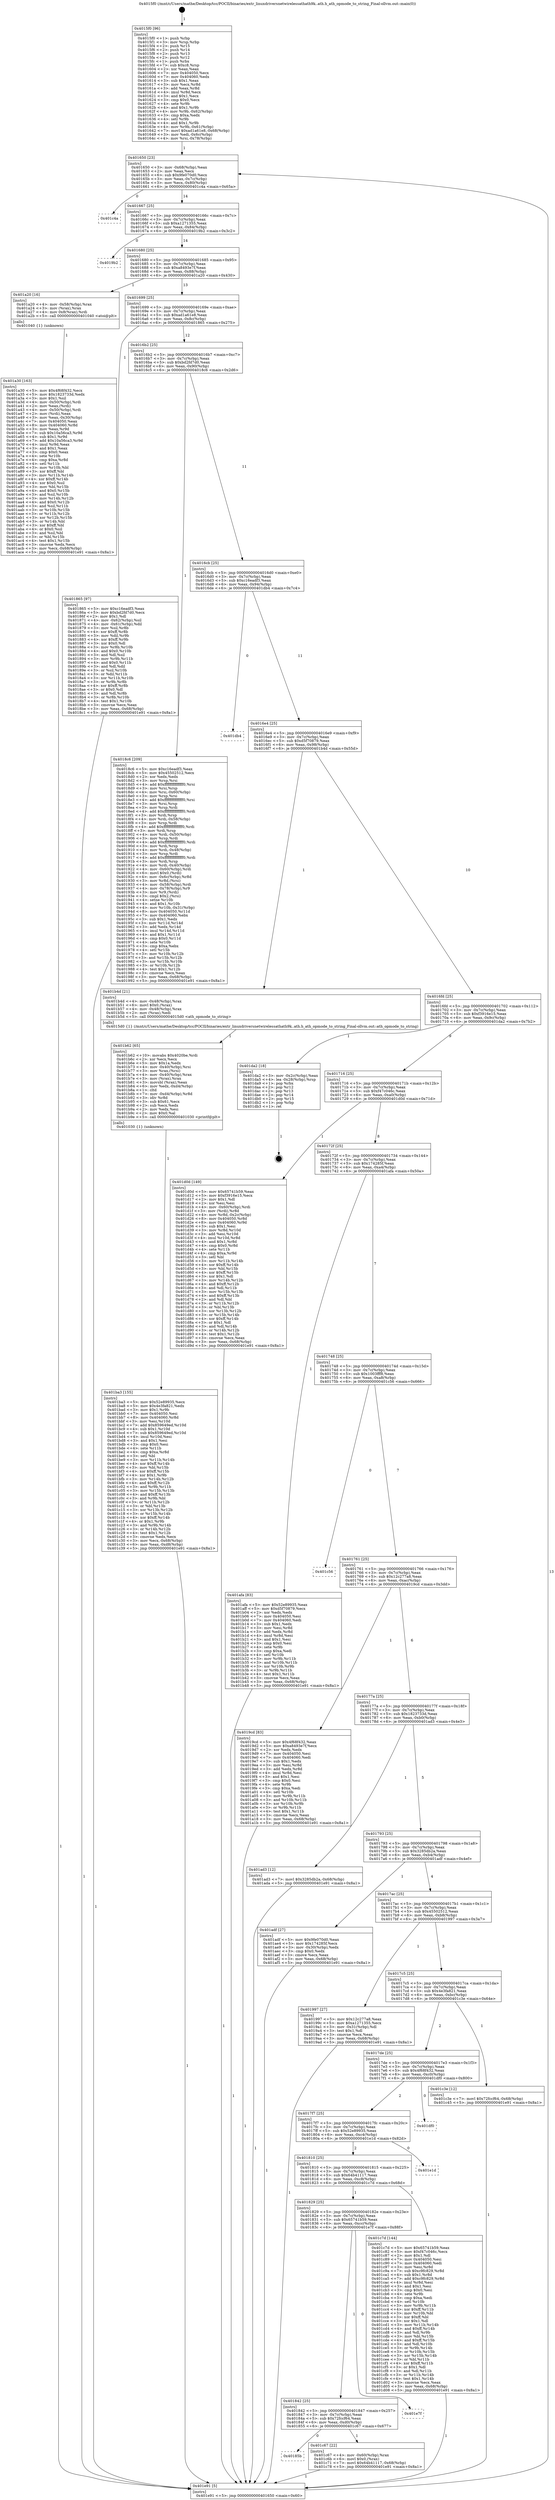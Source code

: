 digraph "0x4015f0" {
  label = "0x4015f0 (/mnt/c/Users/mathe/Desktop/tcc/POCII/binaries/extr_linuxdriversnetwirelessathath9k..ath.h_ath_opmode_to_string_Final-ollvm.out::main(0))"
  labelloc = "t"
  node[shape=record]

  Entry [label="",width=0.3,height=0.3,shape=circle,fillcolor=black,style=filled]
  "0x401650" [label="{
     0x401650 [23]\l
     | [instrs]\l
     &nbsp;&nbsp;0x401650 \<+3\>: mov -0x68(%rbp),%eax\l
     &nbsp;&nbsp;0x401653 \<+2\>: mov %eax,%ecx\l
     &nbsp;&nbsp;0x401655 \<+6\>: sub $0x9fe070d0,%ecx\l
     &nbsp;&nbsp;0x40165b \<+3\>: mov %eax,-0x7c(%rbp)\l
     &nbsp;&nbsp;0x40165e \<+3\>: mov %ecx,-0x80(%rbp)\l
     &nbsp;&nbsp;0x401661 \<+6\>: je 0000000000401c4a \<main+0x65a\>\l
  }"]
  "0x401c4a" [label="{
     0x401c4a\l
  }", style=dashed]
  "0x401667" [label="{
     0x401667 [25]\l
     | [instrs]\l
     &nbsp;&nbsp;0x401667 \<+5\>: jmp 000000000040166c \<main+0x7c\>\l
     &nbsp;&nbsp;0x40166c \<+3\>: mov -0x7c(%rbp),%eax\l
     &nbsp;&nbsp;0x40166f \<+5\>: sub $0xa1271355,%eax\l
     &nbsp;&nbsp;0x401674 \<+6\>: mov %eax,-0x84(%rbp)\l
     &nbsp;&nbsp;0x40167a \<+6\>: je 00000000004019b2 \<main+0x3c2\>\l
  }"]
  Exit [label="",width=0.3,height=0.3,shape=circle,fillcolor=black,style=filled,peripheries=2]
  "0x4019b2" [label="{
     0x4019b2\l
  }", style=dashed]
  "0x401680" [label="{
     0x401680 [25]\l
     | [instrs]\l
     &nbsp;&nbsp;0x401680 \<+5\>: jmp 0000000000401685 \<main+0x95\>\l
     &nbsp;&nbsp;0x401685 \<+3\>: mov -0x7c(%rbp),%eax\l
     &nbsp;&nbsp;0x401688 \<+5\>: sub $0xa8493e7f,%eax\l
     &nbsp;&nbsp;0x40168d \<+6\>: mov %eax,-0x88(%rbp)\l
     &nbsp;&nbsp;0x401693 \<+6\>: je 0000000000401a20 \<main+0x430\>\l
  }"]
  "0x40185b" [label="{
     0x40185b\l
  }", style=dashed]
  "0x401a20" [label="{
     0x401a20 [16]\l
     | [instrs]\l
     &nbsp;&nbsp;0x401a20 \<+4\>: mov -0x58(%rbp),%rax\l
     &nbsp;&nbsp;0x401a24 \<+3\>: mov (%rax),%rax\l
     &nbsp;&nbsp;0x401a27 \<+4\>: mov 0x8(%rax),%rdi\l
     &nbsp;&nbsp;0x401a2b \<+5\>: call 0000000000401040 \<atoi@plt\>\l
     | [calls]\l
     &nbsp;&nbsp;0x401040 \{1\} (unknown)\l
  }"]
  "0x401699" [label="{
     0x401699 [25]\l
     | [instrs]\l
     &nbsp;&nbsp;0x401699 \<+5\>: jmp 000000000040169e \<main+0xae\>\l
     &nbsp;&nbsp;0x40169e \<+3\>: mov -0x7c(%rbp),%eax\l
     &nbsp;&nbsp;0x4016a1 \<+5\>: sub $0xad1a61e8,%eax\l
     &nbsp;&nbsp;0x4016a6 \<+6\>: mov %eax,-0x8c(%rbp)\l
     &nbsp;&nbsp;0x4016ac \<+6\>: je 0000000000401865 \<main+0x275\>\l
  }"]
  "0x401c67" [label="{
     0x401c67 [22]\l
     | [instrs]\l
     &nbsp;&nbsp;0x401c67 \<+4\>: mov -0x60(%rbp),%rax\l
     &nbsp;&nbsp;0x401c6b \<+6\>: movl $0x0,(%rax)\l
     &nbsp;&nbsp;0x401c71 \<+7\>: movl $0x64b41117,-0x68(%rbp)\l
     &nbsp;&nbsp;0x401c78 \<+5\>: jmp 0000000000401e91 \<main+0x8a1\>\l
  }"]
  "0x401865" [label="{
     0x401865 [97]\l
     | [instrs]\l
     &nbsp;&nbsp;0x401865 \<+5\>: mov $0xc16eadf3,%eax\l
     &nbsp;&nbsp;0x40186a \<+5\>: mov $0xbd2fd7d0,%ecx\l
     &nbsp;&nbsp;0x40186f \<+2\>: mov $0x1,%dl\l
     &nbsp;&nbsp;0x401871 \<+4\>: mov -0x62(%rbp),%sil\l
     &nbsp;&nbsp;0x401875 \<+4\>: mov -0x61(%rbp),%dil\l
     &nbsp;&nbsp;0x401879 \<+3\>: mov %sil,%r8b\l
     &nbsp;&nbsp;0x40187c \<+4\>: xor $0xff,%r8b\l
     &nbsp;&nbsp;0x401880 \<+3\>: mov %dil,%r9b\l
     &nbsp;&nbsp;0x401883 \<+4\>: xor $0xff,%r9b\l
     &nbsp;&nbsp;0x401887 \<+3\>: xor $0x0,%dl\l
     &nbsp;&nbsp;0x40188a \<+3\>: mov %r8b,%r10b\l
     &nbsp;&nbsp;0x40188d \<+4\>: and $0x0,%r10b\l
     &nbsp;&nbsp;0x401891 \<+3\>: and %dl,%sil\l
     &nbsp;&nbsp;0x401894 \<+3\>: mov %r9b,%r11b\l
     &nbsp;&nbsp;0x401897 \<+4\>: and $0x0,%r11b\l
     &nbsp;&nbsp;0x40189b \<+3\>: and %dl,%dil\l
     &nbsp;&nbsp;0x40189e \<+3\>: or %sil,%r10b\l
     &nbsp;&nbsp;0x4018a1 \<+3\>: or %dil,%r11b\l
     &nbsp;&nbsp;0x4018a4 \<+3\>: xor %r11b,%r10b\l
     &nbsp;&nbsp;0x4018a7 \<+3\>: or %r9b,%r8b\l
     &nbsp;&nbsp;0x4018aa \<+4\>: xor $0xff,%r8b\l
     &nbsp;&nbsp;0x4018ae \<+3\>: or $0x0,%dl\l
     &nbsp;&nbsp;0x4018b1 \<+3\>: and %dl,%r8b\l
     &nbsp;&nbsp;0x4018b4 \<+3\>: or %r8b,%r10b\l
     &nbsp;&nbsp;0x4018b7 \<+4\>: test $0x1,%r10b\l
     &nbsp;&nbsp;0x4018bb \<+3\>: cmovne %ecx,%eax\l
     &nbsp;&nbsp;0x4018be \<+3\>: mov %eax,-0x68(%rbp)\l
     &nbsp;&nbsp;0x4018c1 \<+5\>: jmp 0000000000401e91 \<main+0x8a1\>\l
  }"]
  "0x4016b2" [label="{
     0x4016b2 [25]\l
     | [instrs]\l
     &nbsp;&nbsp;0x4016b2 \<+5\>: jmp 00000000004016b7 \<main+0xc7\>\l
     &nbsp;&nbsp;0x4016b7 \<+3\>: mov -0x7c(%rbp),%eax\l
     &nbsp;&nbsp;0x4016ba \<+5\>: sub $0xbd2fd7d0,%eax\l
     &nbsp;&nbsp;0x4016bf \<+6\>: mov %eax,-0x90(%rbp)\l
     &nbsp;&nbsp;0x4016c5 \<+6\>: je 00000000004018c6 \<main+0x2d6\>\l
  }"]
  "0x401e91" [label="{
     0x401e91 [5]\l
     | [instrs]\l
     &nbsp;&nbsp;0x401e91 \<+5\>: jmp 0000000000401650 \<main+0x60\>\l
  }"]
  "0x4015f0" [label="{
     0x4015f0 [96]\l
     | [instrs]\l
     &nbsp;&nbsp;0x4015f0 \<+1\>: push %rbp\l
     &nbsp;&nbsp;0x4015f1 \<+3\>: mov %rsp,%rbp\l
     &nbsp;&nbsp;0x4015f4 \<+2\>: push %r15\l
     &nbsp;&nbsp;0x4015f6 \<+2\>: push %r14\l
     &nbsp;&nbsp;0x4015f8 \<+2\>: push %r13\l
     &nbsp;&nbsp;0x4015fa \<+2\>: push %r12\l
     &nbsp;&nbsp;0x4015fc \<+1\>: push %rbx\l
     &nbsp;&nbsp;0x4015fd \<+7\>: sub $0xc8,%rsp\l
     &nbsp;&nbsp;0x401604 \<+2\>: xor %eax,%eax\l
     &nbsp;&nbsp;0x401606 \<+7\>: mov 0x404050,%ecx\l
     &nbsp;&nbsp;0x40160d \<+7\>: mov 0x404060,%edx\l
     &nbsp;&nbsp;0x401614 \<+3\>: sub $0x1,%eax\l
     &nbsp;&nbsp;0x401617 \<+3\>: mov %ecx,%r8d\l
     &nbsp;&nbsp;0x40161a \<+3\>: add %eax,%r8d\l
     &nbsp;&nbsp;0x40161d \<+4\>: imul %r8d,%ecx\l
     &nbsp;&nbsp;0x401621 \<+3\>: and $0x1,%ecx\l
     &nbsp;&nbsp;0x401624 \<+3\>: cmp $0x0,%ecx\l
     &nbsp;&nbsp;0x401627 \<+4\>: sete %r9b\l
     &nbsp;&nbsp;0x40162b \<+4\>: and $0x1,%r9b\l
     &nbsp;&nbsp;0x40162f \<+4\>: mov %r9b,-0x62(%rbp)\l
     &nbsp;&nbsp;0x401633 \<+3\>: cmp $0xa,%edx\l
     &nbsp;&nbsp;0x401636 \<+4\>: setl %r9b\l
     &nbsp;&nbsp;0x40163a \<+4\>: and $0x1,%r9b\l
     &nbsp;&nbsp;0x40163e \<+4\>: mov %r9b,-0x61(%rbp)\l
     &nbsp;&nbsp;0x401642 \<+7\>: movl $0xad1a61e8,-0x68(%rbp)\l
     &nbsp;&nbsp;0x401649 \<+3\>: mov %edi,-0x6c(%rbp)\l
     &nbsp;&nbsp;0x40164c \<+4\>: mov %rsi,-0x78(%rbp)\l
  }"]
  "0x401842" [label="{
     0x401842 [25]\l
     | [instrs]\l
     &nbsp;&nbsp;0x401842 \<+5\>: jmp 0000000000401847 \<main+0x257\>\l
     &nbsp;&nbsp;0x401847 \<+3\>: mov -0x7c(%rbp),%eax\l
     &nbsp;&nbsp;0x40184a \<+5\>: sub $0x72fccf64,%eax\l
     &nbsp;&nbsp;0x40184f \<+6\>: mov %eax,-0xd0(%rbp)\l
     &nbsp;&nbsp;0x401855 \<+6\>: je 0000000000401c67 \<main+0x677\>\l
  }"]
  "0x4018c6" [label="{
     0x4018c6 [209]\l
     | [instrs]\l
     &nbsp;&nbsp;0x4018c6 \<+5\>: mov $0xc16eadf3,%eax\l
     &nbsp;&nbsp;0x4018cb \<+5\>: mov $0x45502512,%ecx\l
     &nbsp;&nbsp;0x4018d0 \<+2\>: xor %edx,%edx\l
     &nbsp;&nbsp;0x4018d2 \<+3\>: mov %rsp,%rsi\l
     &nbsp;&nbsp;0x4018d5 \<+4\>: add $0xfffffffffffffff0,%rsi\l
     &nbsp;&nbsp;0x4018d9 \<+3\>: mov %rsi,%rsp\l
     &nbsp;&nbsp;0x4018dc \<+4\>: mov %rsi,-0x60(%rbp)\l
     &nbsp;&nbsp;0x4018e0 \<+3\>: mov %rsp,%rsi\l
     &nbsp;&nbsp;0x4018e3 \<+4\>: add $0xfffffffffffffff0,%rsi\l
     &nbsp;&nbsp;0x4018e7 \<+3\>: mov %rsi,%rsp\l
     &nbsp;&nbsp;0x4018ea \<+3\>: mov %rsp,%rdi\l
     &nbsp;&nbsp;0x4018ed \<+4\>: add $0xfffffffffffffff0,%rdi\l
     &nbsp;&nbsp;0x4018f1 \<+3\>: mov %rdi,%rsp\l
     &nbsp;&nbsp;0x4018f4 \<+4\>: mov %rdi,-0x58(%rbp)\l
     &nbsp;&nbsp;0x4018f8 \<+3\>: mov %rsp,%rdi\l
     &nbsp;&nbsp;0x4018fb \<+4\>: add $0xfffffffffffffff0,%rdi\l
     &nbsp;&nbsp;0x4018ff \<+3\>: mov %rdi,%rsp\l
     &nbsp;&nbsp;0x401902 \<+4\>: mov %rdi,-0x50(%rbp)\l
     &nbsp;&nbsp;0x401906 \<+3\>: mov %rsp,%rdi\l
     &nbsp;&nbsp;0x401909 \<+4\>: add $0xfffffffffffffff0,%rdi\l
     &nbsp;&nbsp;0x40190d \<+3\>: mov %rdi,%rsp\l
     &nbsp;&nbsp;0x401910 \<+4\>: mov %rdi,-0x48(%rbp)\l
     &nbsp;&nbsp;0x401914 \<+3\>: mov %rsp,%rdi\l
     &nbsp;&nbsp;0x401917 \<+4\>: add $0xfffffffffffffff0,%rdi\l
     &nbsp;&nbsp;0x40191b \<+3\>: mov %rdi,%rsp\l
     &nbsp;&nbsp;0x40191e \<+4\>: mov %rdi,-0x40(%rbp)\l
     &nbsp;&nbsp;0x401922 \<+4\>: mov -0x60(%rbp),%rdi\l
     &nbsp;&nbsp;0x401926 \<+6\>: movl $0x0,(%rdi)\l
     &nbsp;&nbsp;0x40192c \<+4\>: mov -0x6c(%rbp),%r8d\l
     &nbsp;&nbsp;0x401930 \<+3\>: mov %r8d,(%rsi)\l
     &nbsp;&nbsp;0x401933 \<+4\>: mov -0x58(%rbp),%rdi\l
     &nbsp;&nbsp;0x401937 \<+4\>: mov -0x78(%rbp),%r9\l
     &nbsp;&nbsp;0x40193b \<+3\>: mov %r9,(%rdi)\l
     &nbsp;&nbsp;0x40193e \<+3\>: cmpl $0x2,(%rsi)\l
     &nbsp;&nbsp;0x401941 \<+4\>: setne %r10b\l
     &nbsp;&nbsp;0x401945 \<+4\>: and $0x1,%r10b\l
     &nbsp;&nbsp;0x401949 \<+4\>: mov %r10b,-0x31(%rbp)\l
     &nbsp;&nbsp;0x40194d \<+8\>: mov 0x404050,%r11d\l
     &nbsp;&nbsp;0x401955 \<+7\>: mov 0x404060,%ebx\l
     &nbsp;&nbsp;0x40195c \<+3\>: sub $0x1,%edx\l
     &nbsp;&nbsp;0x40195f \<+3\>: mov %r11d,%r14d\l
     &nbsp;&nbsp;0x401962 \<+3\>: add %edx,%r14d\l
     &nbsp;&nbsp;0x401965 \<+4\>: imul %r14d,%r11d\l
     &nbsp;&nbsp;0x401969 \<+4\>: and $0x1,%r11d\l
     &nbsp;&nbsp;0x40196d \<+4\>: cmp $0x0,%r11d\l
     &nbsp;&nbsp;0x401971 \<+4\>: sete %r10b\l
     &nbsp;&nbsp;0x401975 \<+3\>: cmp $0xa,%ebx\l
     &nbsp;&nbsp;0x401978 \<+4\>: setl %r15b\l
     &nbsp;&nbsp;0x40197c \<+3\>: mov %r10b,%r12b\l
     &nbsp;&nbsp;0x40197f \<+3\>: and %r15b,%r12b\l
     &nbsp;&nbsp;0x401982 \<+3\>: xor %r15b,%r10b\l
     &nbsp;&nbsp;0x401985 \<+3\>: or %r10b,%r12b\l
     &nbsp;&nbsp;0x401988 \<+4\>: test $0x1,%r12b\l
     &nbsp;&nbsp;0x40198c \<+3\>: cmovne %ecx,%eax\l
     &nbsp;&nbsp;0x40198f \<+3\>: mov %eax,-0x68(%rbp)\l
     &nbsp;&nbsp;0x401992 \<+5\>: jmp 0000000000401e91 \<main+0x8a1\>\l
  }"]
  "0x4016cb" [label="{
     0x4016cb [25]\l
     | [instrs]\l
     &nbsp;&nbsp;0x4016cb \<+5\>: jmp 00000000004016d0 \<main+0xe0\>\l
     &nbsp;&nbsp;0x4016d0 \<+3\>: mov -0x7c(%rbp),%eax\l
     &nbsp;&nbsp;0x4016d3 \<+5\>: sub $0xc16eadf3,%eax\l
     &nbsp;&nbsp;0x4016d8 \<+6\>: mov %eax,-0x94(%rbp)\l
     &nbsp;&nbsp;0x4016de \<+6\>: je 0000000000401db4 \<main+0x7c4\>\l
  }"]
  "0x401e7f" [label="{
     0x401e7f\l
  }", style=dashed]
  "0x401db4" [label="{
     0x401db4\l
  }", style=dashed]
  "0x4016e4" [label="{
     0x4016e4 [25]\l
     | [instrs]\l
     &nbsp;&nbsp;0x4016e4 \<+5\>: jmp 00000000004016e9 \<main+0xf9\>\l
     &nbsp;&nbsp;0x4016e9 \<+3\>: mov -0x7c(%rbp),%eax\l
     &nbsp;&nbsp;0x4016ec \<+5\>: sub $0xd5f70879,%eax\l
     &nbsp;&nbsp;0x4016f1 \<+6\>: mov %eax,-0x98(%rbp)\l
     &nbsp;&nbsp;0x4016f7 \<+6\>: je 0000000000401b4d \<main+0x55d\>\l
  }"]
  "0x401829" [label="{
     0x401829 [25]\l
     | [instrs]\l
     &nbsp;&nbsp;0x401829 \<+5\>: jmp 000000000040182e \<main+0x23e\>\l
     &nbsp;&nbsp;0x40182e \<+3\>: mov -0x7c(%rbp),%eax\l
     &nbsp;&nbsp;0x401831 \<+5\>: sub $0x65741b59,%eax\l
     &nbsp;&nbsp;0x401836 \<+6\>: mov %eax,-0xcc(%rbp)\l
     &nbsp;&nbsp;0x40183c \<+6\>: je 0000000000401e7f \<main+0x88f\>\l
  }"]
  "0x401b4d" [label="{
     0x401b4d [21]\l
     | [instrs]\l
     &nbsp;&nbsp;0x401b4d \<+4\>: mov -0x48(%rbp),%rax\l
     &nbsp;&nbsp;0x401b51 \<+6\>: movl $0x0,(%rax)\l
     &nbsp;&nbsp;0x401b57 \<+4\>: mov -0x48(%rbp),%rax\l
     &nbsp;&nbsp;0x401b5b \<+2\>: mov (%rax),%edi\l
     &nbsp;&nbsp;0x401b5d \<+5\>: call 00000000004015d0 \<ath_opmode_to_string\>\l
     | [calls]\l
     &nbsp;&nbsp;0x4015d0 \{1\} (/mnt/c/Users/mathe/Desktop/tcc/POCII/binaries/extr_linuxdriversnetwirelessathath9k..ath.h_ath_opmode_to_string_Final-ollvm.out::ath_opmode_to_string)\l
  }"]
  "0x4016fd" [label="{
     0x4016fd [25]\l
     | [instrs]\l
     &nbsp;&nbsp;0x4016fd \<+5\>: jmp 0000000000401702 \<main+0x112\>\l
     &nbsp;&nbsp;0x401702 \<+3\>: mov -0x7c(%rbp),%eax\l
     &nbsp;&nbsp;0x401705 \<+5\>: sub $0xf3916e15,%eax\l
     &nbsp;&nbsp;0x40170a \<+6\>: mov %eax,-0x9c(%rbp)\l
     &nbsp;&nbsp;0x401710 \<+6\>: je 0000000000401da2 \<main+0x7b2\>\l
  }"]
  "0x401c7d" [label="{
     0x401c7d [144]\l
     | [instrs]\l
     &nbsp;&nbsp;0x401c7d \<+5\>: mov $0x65741b59,%eax\l
     &nbsp;&nbsp;0x401c82 \<+5\>: mov $0xf47c046c,%ecx\l
     &nbsp;&nbsp;0x401c87 \<+2\>: mov $0x1,%dl\l
     &nbsp;&nbsp;0x401c89 \<+7\>: mov 0x404050,%esi\l
     &nbsp;&nbsp;0x401c90 \<+7\>: mov 0x404060,%edi\l
     &nbsp;&nbsp;0x401c97 \<+3\>: mov %esi,%r8d\l
     &nbsp;&nbsp;0x401c9a \<+7\>: sub $0xc9fc829,%r8d\l
     &nbsp;&nbsp;0x401ca1 \<+4\>: sub $0x1,%r8d\l
     &nbsp;&nbsp;0x401ca5 \<+7\>: add $0xc9fc829,%r8d\l
     &nbsp;&nbsp;0x401cac \<+4\>: imul %r8d,%esi\l
     &nbsp;&nbsp;0x401cb0 \<+3\>: and $0x1,%esi\l
     &nbsp;&nbsp;0x401cb3 \<+3\>: cmp $0x0,%esi\l
     &nbsp;&nbsp;0x401cb6 \<+4\>: sete %r9b\l
     &nbsp;&nbsp;0x401cba \<+3\>: cmp $0xa,%edi\l
     &nbsp;&nbsp;0x401cbd \<+4\>: setl %r10b\l
     &nbsp;&nbsp;0x401cc1 \<+3\>: mov %r9b,%r11b\l
     &nbsp;&nbsp;0x401cc4 \<+4\>: xor $0xff,%r11b\l
     &nbsp;&nbsp;0x401cc8 \<+3\>: mov %r10b,%bl\l
     &nbsp;&nbsp;0x401ccb \<+3\>: xor $0xff,%bl\l
     &nbsp;&nbsp;0x401cce \<+3\>: xor $0x1,%dl\l
     &nbsp;&nbsp;0x401cd1 \<+3\>: mov %r11b,%r14b\l
     &nbsp;&nbsp;0x401cd4 \<+4\>: and $0xff,%r14b\l
     &nbsp;&nbsp;0x401cd8 \<+3\>: and %dl,%r9b\l
     &nbsp;&nbsp;0x401cdb \<+3\>: mov %bl,%r15b\l
     &nbsp;&nbsp;0x401cde \<+4\>: and $0xff,%r15b\l
     &nbsp;&nbsp;0x401ce2 \<+3\>: and %dl,%r10b\l
     &nbsp;&nbsp;0x401ce5 \<+3\>: or %r9b,%r14b\l
     &nbsp;&nbsp;0x401ce8 \<+3\>: or %r10b,%r15b\l
     &nbsp;&nbsp;0x401ceb \<+3\>: xor %r15b,%r14b\l
     &nbsp;&nbsp;0x401cee \<+3\>: or %bl,%r11b\l
     &nbsp;&nbsp;0x401cf1 \<+4\>: xor $0xff,%r11b\l
     &nbsp;&nbsp;0x401cf5 \<+3\>: or $0x1,%dl\l
     &nbsp;&nbsp;0x401cf8 \<+3\>: and %dl,%r11b\l
     &nbsp;&nbsp;0x401cfb \<+3\>: or %r11b,%r14b\l
     &nbsp;&nbsp;0x401cfe \<+4\>: test $0x1,%r14b\l
     &nbsp;&nbsp;0x401d02 \<+3\>: cmovne %ecx,%eax\l
     &nbsp;&nbsp;0x401d05 \<+3\>: mov %eax,-0x68(%rbp)\l
     &nbsp;&nbsp;0x401d08 \<+5\>: jmp 0000000000401e91 \<main+0x8a1\>\l
  }"]
  "0x401da2" [label="{
     0x401da2 [18]\l
     | [instrs]\l
     &nbsp;&nbsp;0x401da2 \<+3\>: mov -0x2c(%rbp),%eax\l
     &nbsp;&nbsp;0x401da5 \<+4\>: lea -0x28(%rbp),%rsp\l
     &nbsp;&nbsp;0x401da9 \<+1\>: pop %rbx\l
     &nbsp;&nbsp;0x401daa \<+2\>: pop %r12\l
     &nbsp;&nbsp;0x401dac \<+2\>: pop %r13\l
     &nbsp;&nbsp;0x401dae \<+2\>: pop %r14\l
     &nbsp;&nbsp;0x401db0 \<+2\>: pop %r15\l
     &nbsp;&nbsp;0x401db2 \<+1\>: pop %rbp\l
     &nbsp;&nbsp;0x401db3 \<+1\>: ret\l
  }"]
  "0x401716" [label="{
     0x401716 [25]\l
     | [instrs]\l
     &nbsp;&nbsp;0x401716 \<+5\>: jmp 000000000040171b \<main+0x12b\>\l
     &nbsp;&nbsp;0x40171b \<+3\>: mov -0x7c(%rbp),%eax\l
     &nbsp;&nbsp;0x40171e \<+5\>: sub $0xf47c046c,%eax\l
     &nbsp;&nbsp;0x401723 \<+6\>: mov %eax,-0xa0(%rbp)\l
     &nbsp;&nbsp;0x401729 \<+6\>: je 0000000000401d0d \<main+0x71d\>\l
  }"]
  "0x401810" [label="{
     0x401810 [25]\l
     | [instrs]\l
     &nbsp;&nbsp;0x401810 \<+5\>: jmp 0000000000401815 \<main+0x225\>\l
     &nbsp;&nbsp;0x401815 \<+3\>: mov -0x7c(%rbp),%eax\l
     &nbsp;&nbsp;0x401818 \<+5\>: sub $0x64b41117,%eax\l
     &nbsp;&nbsp;0x40181d \<+6\>: mov %eax,-0xc8(%rbp)\l
     &nbsp;&nbsp;0x401823 \<+6\>: je 0000000000401c7d \<main+0x68d\>\l
  }"]
  "0x401d0d" [label="{
     0x401d0d [149]\l
     | [instrs]\l
     &nbsp;&nbsp;0x401d0d \<+5\>: mov $0x65741b59,%eax\l
     &nbsp;&nbsp;0x401d12 \<+5\>: mov $0xf3916e15,%ecx\l
     &nbsp;&nbsp;0x401d17 \<+2\>: mov $0x1,%dl\l
     &nbsp;&nbsp;0x401d19 \<+2\>: xor %esi,%esi\l
     &nbsp;&nbsp;0x401d1b \<+4\>: mov -0x60(%rbp),%rdi\l
     &nbsp;&nbsp;0x401d1f \<+3\>: mov (%rdi),%r8d\l
     &nbsp;&nbsp;0x401d22 \<+4\>: mov %r8d,-0x2c(%rbp)\l
     &nbsp;&nbsp;0x401d26 \<+8\>: mov 0x404050,%r8d\l
     &nbsp;&nbsp;0x401d2e \<+8\>: mov 0x404060,%r9d\l
     &nbsp;&nbsp;0x401d36 \<+3\>: sub $0x1,%esi\l
     &nbsp;&nbsp;0x401d39 \<+3\>: mov %r8d,%r10d\l
     &nbsp;&nbsp;0x401d3c \<+3\>: add %esi,%r10d\l
     &nbsp;&nbsp;0x401d3f \<+4\>: imul %r10d,%r8d\l
     &nbsp;&nbsp;0x401d43 \<+4\>: and $0x1,%r8d\l
     &nbsp;&nbsp;0x401d47 \<+4\>: cmp $0x0,%r8d\l
     &nbsp;&nbsp;0x401d4b \<+4\>: sete %r11b\l
     &nbsp;&nbsp;0x401d4f \<+4\>: cmp $0xa,%r9d\l
     &nbsp;&nbsp;0x401d53 \<+3\>: setl %bl\l
     &nbsp;&nbsp;0x401d56 \<+3\>: mov %r11b,%r14b\l
     &nbsp;&nbsp;0x401d59 \<+4\>: xor $0xff,%r14b\l
     &nbsp;&nbsp;0x401d5d \<+3\>: mov %bl,%r15b\l
     &nbsp;&nbsp;0x401d60 \<+4\>: xor $0xff,%r15b\l
     &nbsp;&nbsp;0x401d64 \<+3\>: xor $0x1,%dl\l
     &nbsp;&nbsp;0x401d67 \<+3\>: mov %r14b,%r12b\l
     &nbsp;&nbsp;0x401d6a \<+4\>: and $0xff,%r12b\l
     &nbsp;&nbsp;0x401d6e \<+3\>: and %dl,%r11b\l
     &nbsp;&nbsp;0x401d71 \<+3\>: mov %r15b,%r13b\l
     &nbsp;&nbsp;0x401d74 \<+4\>: and $0xff,%r13b\l
     &nbsp;&nbsp;0x401d78 \<+2\>: and %dl,%bl\l
     &nbsp;&nbsp;0x401d7a \<+3\>: or %r11b,%r12b\l
     &nbsp;&nbsp;0x401d7d \<+3\>: or %bl,%r13b\l
     &nbsp;&nbsp;0x401d80 \<+3\>: xor %r13b,%r12b\l
     &nbsp;&nbsp;0x401d83 \<+3\>: or %r15b,%r14b\l
     &nbsp;&nbsp;0x401d86 \<+4\>: xor $0xff,%r14b\l
     &nbsp;&nbsp;0x401d8a \<+3\>: or $0x1,%dl\l
     &nbsp;&nbsp;0x401d8d \<+3\>: and %dl,%r14b\l
     &nbsp;&nbsp;0x401d90 \<+3\>: or %r14b,%r12b\l
     &nbsp;&nbsp;0x401d93 \<+4\>: test $0x1,%r12b\l
     &nbsp;&nbsp;0x401d97 \<+3\>: cmovne %ecx,%eax\l
     &nbsp;&nbsp;0x401d9a \<+3\>: mov %eax,-0x68(%rbp)\l
     &nbsp;&nbsp;0x401d9d \<+5\>: jmp 0000000000401e91 \<main+0x8a1\>\l
  }"]
  "0x40172f" [label="{
     0x40172f [25]\l
     | [instrs]\l
     &nbsp;&nbsp;0x40172f \<+5\>: jmp 0000000000401734 \<main+0x144\>\l
     &nbsp;&nbsp;0x401734 \<+3\>: mov -0x7c(%rbp),%eax\l
     &nbsp;&nbsp;0x401737 \<+5\>: sub $0x174285f,%eax\l
     &nbsp;&nbsp;0x40173c \<+6\>: mov %eax,-0xa4(%rbp)\l
     &nbsp;&nbsp;0x401742 \<+6\>: je 0000000000401afa \<main+0x50a\>\l
  }"]
  "0x401e1d" [label="{
     0x401e1d\l
  }", style=dashed]
  "0x401afa" [label="{
     0x401afa [83]\l
     | [instrs]\l
     &nbsp;&nbsp;0x401afa \<+5\>: mov $0x52e89935,%eax\l
     &nbsp;&nbsp;0x401aff \<+5\>: mov $0xd5f70879,%ecx\l
     &nbsp;&nbsp;0x401b04 \<+2\>: xor %edx,%edx\l
     &nbsp;&nbsp;0x401b06 \<+7\>: mov 0x404050,%esi\l
     &nbsp;&nbsp;0x401b0d \<+7\>: mov 0x404060,%edi\l
     &nbsp;&nbsp;0x401b14 \<+3\>: sub $0x1,%edx\l
     &nbsp;&nbsp;0x401b17 \<+3\>: mov %esi,%r8d\l
     &nbsp;&nbsp;0x401b1a \<+3\>: add %edx,%r8d\l
     &nbsp;&nbsp;0x401b1d \<+4\>: imul %r8d,%esi\l
     &nbsp;&nbsp;0x401b21 \<+3\>: and $0x1,%esi\l
     &nbsp;&nbsp;0x401b24 \<+3\>: cmp $0x0,%esi\l
     &nbsp;&nbsp;0x401b27 \<+4\>: sete %r9b\l
     &nbsp;&nbsp;0x401b2b \<+3\>: cmp $0xa,%edi\l
     &nbsp;&nbsp;0x401b2e \<+4\>: setl %r10b\l
     &nbsp;&nbsp;0x401b32 \<+3\>: mov %r9b,%r11b\l
     &nbsp;&nbsp;0x401b35 \<+3\>: and %r10b,%r11b\l
     &nbsp;&nbsp;0x401b38 \<+3\>: xor %r10b,%r9b\l
     &nbsp;&nbsp;0x401b3b \<+3\>: or %r9b,%r11b\l
     &nbsp;&nbsp;0x401b3e \<+4\>: test $0x1,%r11b\l
     &nbsp;&nbsp;0x401b42 \<+3\>: cmovne %ecx,%eax\l
     &nbsp;&nbsp;0x401b45 \<+3\>: mov %eax,-0x68(%rbp)\l
     &nbsp;&nbsp;0x401b48 \<+5\>: jmp 0000000000401e91 \<main+0x8a1\>\l
  }"]
  "0x401748" [label="{
     0x401748 [25]\l
     | [instrs]\l
     &nbsp;&nbsp;0x401748 \<+5\>: jmp 000000000040174d \<main+0x15d\>\l
     &nbsp;&nbsp;0x40174d \<+3\>: mov -0x7c(%rbp),%eax\l
     &nbsp;&nbsp;0x401750 \<+5\>: sub $0x1003fff8,%eax\l
     &nbsp;&nbsp;0x401755 \<+6\>: mov %eax,-0xa8(%rbp)\l
     &nbsp;&nbsp;0x40175b \<+6\>: je 0000000000401c56 \<main+0x666\>\l
  }"]
  "0x4017f7" [label="{
     0x4017f7 [25]\l
     | [instrs]\l
     &nbsp;&nbsp;0x4017f7 \<+5\>: jmp 00000000004017fc \<main+0x20c\>\l
     &nbsp;&nbsp;0x4017fc \<+3\>: mov -0x7c(%rbp),%eax\l
     &nbsp;&nbsp;0x4017ff \<+5\>: sub $0x52e89935,%eax\l
     &nbsp;&nbsp;0x401804 \<+6\>: mov %eax,-0xc4(%rbp)\l
     &nbsp;&nbsp;0x40180a \<+6\>: je 0000000000401e1d \<main+0x82d\>\l
  }"]
  "0x401c56" [label="{
     0x401c56\l
  }", style=dashed]
  "0x401761" [label="{
     0x401761 [25]\l
     | [instrs]\l
     &nbsp;&nbsp;0x401761 \<+5\>: jmp 0000000000401766 \<main+0x176\>\l
     &nbsp;&nbsp;0x401766 \<+3\>: mov -0x7c(%rbp),%eax\l
     &nbsp;&nbsp;0x401769 \<+5\>: sub $0x12c277a8,%eax\l
     &nbsp;&nbsp;0x40176e \<+6\>: mov %eax,-0xac(%rbp)\l
     &nbsp;&nbsp;0x401774 \<+6\>: je 00000000004019cd \<main+0x3dd\>\l
  }"]
  "0x401df0" [label="{
     0x401df0\l
  }", style=dashed]
  "0x4019cd" [label="{
     0x4019cd [83]\l
     | [instrs]\l
     &nbsp;&nbsp;0x4019cd \<+5\>: mov $0x4f68f432,%eax\l
     &nbsp;&nbsp;0x4019d2 \<+5\>: mov $0xa8493e7f,%ecx\l
     &nbsp;&nbsp;0x4019d7 \<+2\>: xor %edx,%edx\l
     &nbsp;&nbsp;0x4019d9 \<+7\>: mov 0x404050,%esi\l
     &nbsp;&nbsp;0x4019e0 \<+7\>: mov 0x404060,%edi\l
     &nbsp;&nbsp;0x4019e7 \<+3\>: sub $0x1,%edx\l
     &nbsp;&nbsp;0x4019ea \<+3\>: mov %esi,%r8d\l
     &nbsp;&nbsp;0x4019ed \<+3\>: add %edx,%r8d\l
     &nbsp;&nbsp;0x4019f0 \<+4\>: imul %r8d,%esi\l
     &nbsp;&nbsp;0x4019f4 \<+3\>: and $0x1,%esi\l
     &nbsp;&nbsp;0x4019f7 \<+3\>: cmp $0x0,%esi\l
     &nbsp;&nbsp;0x4019fa \<+4\>: sete %r9b\l
     &nbsp;&nbsp;0x4019fe \<+3\>: cmp $0xa,%edi\l
     &nbsp;&nbsp;0x401a01 \<+4\>: setl %r10b\l
     &nbsp;&nbsp;0x401a05 \<+3\>: mov %r9b,%r11b\l
     &nbsp;&nbsp;0x401a08 \<+3\>: and %r10b,%r11b\l
     &nbsp;&nbsp;0x401a0b \<+3\>: xor %r10b,%r9b\l
     &nbsp;&nbsp;0x401a0e \<+3\>: or %r9b,%r11b\l
     &nbsp;&nbsp;0x401a11 \<+4\>: test $0x1,%r11b\l
     &nbsp;&nbsp;0x401a15 \<+3\>: cmovne %ecx,%eax\l
     &nbsp;&nbsp;0x401a18 \<+3\>: mov %eax,-0x68(%rbp)\l
     &nbsp;&nbsp;0x401a1b \<+5\>: jmp 0000000000401e91 \<main+0x8a1\>\l
  }"]
  "0x40177a" [label="{
     0x40177a [25]\l
     | [instrs]\l
     &nbsp;&nbsp;0x40177a \<+5\>: jmp 000000000040177f \<main+0x18f\>\l
     &nbsp;&nbsp;0x40177f \<+3\>: mov -0x7c(%rbp),%eax\l
     &nbsp;&nbsp;0x401782 \<+5\>: sub $0x1823733d,%eax\l
     &nbsp;&nbsp;0x401787 \<+6\>: mov %eax,-0xb0(%rbp)\l
     &nbsp;&nbsp;0x40178d \<+6\>: je 0000000000401ad3 \<main+0x4e3\>\l
  }"]
  "0x4017de" [label="{
     0x4017de [25]\l
     | [instrs]\l
     &nbsp;&nbsp;0x4017de \<+5\>: jmp 00000000004017e3 \<main+0x1f3\>\l
     &nbsp;&nbsp;0x4017e3 \<+3\>: mov -0x7c(%rbp),%eax\l
     &nbsp;&nbsp;0x4017e6 \<+5\>: sub $0x4f68f432,%eax\l
     &nbsp;&nbsp;0x4017eb \<+6\>: mov %eax,-0xc0(%rbp)\l
     &nbsp;&nbsp;0x4017f1 \<+6\>: je 0000000000401df0 \<main+0x800\>\l
  }"]
  "0x401ad3" [label="{
     0x401ad3 [12]\l
     | [instrs]\l
     &nbsp;&nbsp;0x401ad3 \<+7\>: movl $0x3285db2a,-0x68(%rbp)\l
     &nbsp;&nbsp;0x401ada \<+5\>: jmp 0000000000401e91 \<main+0x8a1\>\l
  }"]
  "0x401793" [label="{
     0x401793 [25]\l
     | [instrs]\l
     &nbsp;&nbsp;0x401793 \<+5\>: jmp 0000000000401798 \<main+0x1a8\>\l
     &nbsp;&nbsp;0x401798 \<+3\>: mov -0x7c(%rbp),%eax\l
     &nbsp;&nbsp;0x40179b \<+5\>: sub $0x3285db2a,%eax\l
     &nbsp;&nbsp;0x4017a0 \<+6\>: mov %eax,-0xb4(%rbp)\l
     &nbsp;&nbsp;0x4017a6 \<+6\>: je 0000000000401adf \<main+0x4ef\>\l
  }"]
  "0x401c3e" [label="{
     0x401c3e [12]\l
     | [instrs]\l
     &nbsp;&nbsp;0x401c3e \<+7\>: movl $0x72fccf64,-0x68(%rbp)\l
     &nbsp;&nbsp;0x401c45 \<+5\>: jmp 0000000000401e91 \<main+0x8a1\>\l
  }"]
  "0x401adf" [label="{
     0x401adf [27]\l
     | [instrs]\l
     &nbsp;&nbsp;0x401adf \<+5\>: mov $0x9fe070d0,%eax\l
     &nbsp;&nbsp;0x401ae4 \<+5\>: mov $0x174285f,%ecx\l
     &nbsp;&nbsp;0x401ae9 \<+3\>: mov -0x30(%rbp),%edx\l
     &nbsp;&nbsp;0x401aec \<+3\>: cmp $0x0,%edx\l
     &nbsp;&nbsp;0x401aef \<+3\>: cmove %ecx,%eax\l
     &nbsp;&nbsp;0x401af2 \<+3\>: mov %eax,-0x68(%rbp)\l
     &nbsp;&nbsp;0x401af5 \<+5\>: jmp 0000000000401e91 \<main+0x8a1\>\l
  }"]
  "0x4017ac" [label="{
     0x4017ac [25]\l
     | [instrs]\l
     &nbsp;&nbsp;0x4017ac \<+5\>: jmp 00000000004017b1 \<main+0x1c1\>\l
     &nbsp;&nbsp;0x4017b1 \<+3\>: mov -0x7c(%rbp),%eax\l
     &nbsp;&nbsp;0x4017b4 \<+5\>: sub $0x45502512,%eax\l
     &nbsp;&nbsp;0x4017b9 \<+6\>: mov %eax,-0xb8(%rbp)\l
     &nbsp;&nbsp;0x4017bf \<+6\>: je 0000000000401997 \<main+0x3a7\>\l
  }"]
  "0x401ba3" [label="{
     0x401ba3 [155]\l
     | [instrs]\l
     &nbsp;&nbsp;0x401ba3 \<+5\>: mov $0x52e89935,%ecx\l
     &nbsp;&nbsp;0x401ba8 \<+5\>: mov $0x4e3fa821,%edx\l
     &nbsp;&nbsp;0x401bad \<+3\>: mov $0x1,%r9b\l
     &nbsp;&nbsp;0x401bb0 \<+7\>: mov 0x404050,%esi\l
     &nbsp;&nbsp;0x401bb7 \<+8\>: mov 0x404060,%r8d\l
     &nbsp;&nbsp;0x401bbf \<+3\>: mov %esi,%r10d\l
     &nbsp;&nbsp;0x401bc2 \<+7\>: add $0x859649ed,%r10d\l
     &nbsp;&nbsp;0x401bc9 \<+4\>: sub $0x1,%r10d\l
     &nbsp;&nbsp;0x401bcd \<+7\>: sub $0x859649ed,%r10d\l
     &nbsp;&nbsp;0x401bd4 \<+4\>: imul %r10d,%esi\l
     &nbsp;&nbsp;0x401bd8 \<+3\>: and $0x1,%esi\l
     &nbsp;&nbsp;0x401bdb \<+3\>: cmp $0x0,%esi\l
     &nbsp;&nbsp;0x401bde \<+4\>: sete %r11b\l
     &nbsp;&nbsp;0x401be2 \<+4\>: cmp $0xa,%r8d\l
     &nbsp;&nbsp;0x401be6 \<+3\>: setl %bl\l
     &nbsp;&nbsp;0x401be9 \<+3\>: mov %r11b,%r14b\l
     &nbsp;&nbsp;0x401bec \<+4\>: xor $0xff,%r14b\l
     &nbsp;&nbsp;0x401bf0 \<+3\>: mov %bl,%r15b\l
     &nbsp;&nbsp;0x401bf3 \<+4\>: xor $0xff,%r15b\l
     &nbsp;&nbsp;0x401bf7 \<+4\>: xor $0x1,%r9b\l
     &nbsp;&nbsp;0x401bfb \<+3\>: mov %r14b,%r12b\l
     &nbsp;&nbsp;0x401bfe \<+4\>: and $0xff,%r12b\l
     &nbsp;&nbsp;0x401c02 \<+3\>: and %r9b,%r11b\l
     &nbsp;&nbsp;0x401c05 \<+3\>: mov %r15b,%r13b\l
     &nbsp;&nbsp;0x401c08 \<+4\>: and $0xff,%r13b\l
     &nbsp;&nbsp;0x401c0c \<+3\>: and %r9b,%bl\l
     &nbsp;&nbsp;0x401c0f \<+3\>: or %r11b,%r12b\l
     &nbsp;&nbsp;0x401c12 \<+3\>: or %bl,%r13b\l
     &nbsp;&nbsp;0x401c15 \<+3\>: xor %r13b,%r12b\l
     &nbsp;&nbsp;0x401c18 \<+3\>: or %r15b,%r14b\l
     &nbsp;&nbsp;0x401c1b \<+4\>: xor $0xff,%r14b\l
     &nbsp;&nbsp;0x401c1f \<+4\>: or $0x1,%r9b\l
     &nbsp;&nbsp;0x401c23 \<+3\>: and %r9b,%r14b\l
     &nbsp;&nbsp;0x401c26 \<+3\>: or %r14b,%r12b\l
     &nbsp;&nbsp;0x401c29 \<+4\>: test $0x1,%r12b\l
     &nbsp;&nbsp;0x401c2d \<+3\>: cmovne %edx,%ecx\l
     &nbsp;&nbsp;0x401c30 \<+3\>: mov %ecx,-0x68(%rbp)\l
     &nbsp;&nbsp;0x401c33 \<+6\>: mov %eax,-0xd8(%rbp)\l
     &nbsp;&nbsp;0x401c39 \<+5\>: jmp 0000000000401e91 \<main+0x8a1\>\l
  }"]
  "0x401997" [label="{
     0x401997 [27]\l
     | [instrs]\l
     &nbsp;&nbsp;0x401997 \<+5\>: mov $0x12c277a8,%eax\l
     &nbsp;&nbsp;0x40199c \<+5\>: mov $0xa1271355,%ecx\l
     &nbsp;&nbsp;0x4019a1 \<+3\>: mov -0x31(%rbp),%dl\l
     &nbsp;&nbsp;0x4019a4 \<+3\>: test $0x1,%dl\l
     &nbsp;&nbsp;0x4019a7 \<+3\>: cmovne %ecx,%eax\l
     &nbsp;&nbsp;0x4019aa \<+3\>: mov %eax,-0x68(%rbp)\l
     &nbsp;&nbsp;0x4019ad \<+5\>: jmp 0000000000401e91 \<main+0x8a1\>\l
  }"]
  "0x4017c5" [label="{
     0x4017c5 [25]\l
     | [instrs]\l
     &nbsp;&nbsp;0x4017c5 \<+5\>: jmp 00000000004017ca \<main+0x1da\>\l
     &nbsp;&nbsp;0x4017ca \<+3\>: mov -0x7c(%rbp),%eax\l
     &nbsp;&nbsp;0x4017cd \<+5\>: sub $0x4e3fa821,%eax\l
     &nbsp;&nbsp;0x4017d2 \<+6\>: mov %eax,-0xbc(%rbp)\l
     &nbsp;&nbsp;0x4017d8 \<+6\>: je 0000000000401c3e \<main+0x64e\>\l
  }"]
  "0x401a30" [label="{
     0x401a30 [163]\l
     | [instrs]\l
     &nbsp;&nbsp;0x401a30 \<+5\>: mov $0x4f68f432,%ecx\l
     &nbsp;&nbsp;0x401a35 \<+5\>: mov $0x1823733d,%edx\l
     &nbsp;&nbsp;0x401a3a \<+3\>: mov $0x1,%sil\l
     &nbsp;&nbsp;0x401a3d \<+4\>: mov -0x50(%rbp),%rdi\l
     &nbsp;&nbsp;0x401a41 \<+2\>: mov %eax,(%rdi)\l
     &nbsp;&nbsp;0x401a43 \<+4\>: mov -0x50(%rbp),%rdi\l
     &nbsp;&nbsp;0x401a47 \<+2\>: mov (%rdi),%eax\l
     &nbsp;&nbsp;0x401a49 \<+3\>: mov %eax,-0x30(%rbp)\l
     &nbsp;&nbsp;0x401a4c \<+7\>: mov 0x404050,%eax\l
     &nbsp;&nbsp;0x401a53 \<+8\>: mov 0x404060,%r8d\l
     &nbsp;&nbsp;0x401a5b \<+3\>: mov %eax,%r9d\l
     &nbsp;&nbsp;0x401a5e \<+7\>: sub $0x10a56ca3,%r9d\l
     &nbsp;&nbsp;0x401a65 \<+4\>: sub $0x1,%r9d\l
     &nbsp;&nbsp;0x401a69 \<+7\>: add $0x10a56ca3,%r9d\l
     &nbsp;&nbsp;0x401a70 \<+4\>: imul %r9d,%eax\l
     &nbsp;&nbsp;0x401a74 \<+3\>: and $0x1,%eax\l
     &nbsp;&nbsp;0x401a77 \<+3\>: cmp $0x0,%eax\l
     &nbsp;&nbsp;0x401a7a \<+4\>: sete %r10b\l
     &nbsp;&nbsp;0x401a7e \<+4\>: cmp $0xa,%r8d\l
     &nbsp;&nbsp;0x401a82 \<+4\>: setl %r11b\l
     &nbsp;&nbsp;0x401a86 \<+3\>: mov %r10b,%bl\l
     &nbsp;&nbsp;0x401a89 \<+3\>: xor $0xff,%bl\l
     &nbsp;&nbsp;0x401a8c \<+3\>: mov %r11b,%r14b\l
     &nbsp;&nbsp;0x401a8f \<+4\>: xor $0xff,%r14b\l
     &nbsp;&nbsp;0x401a93 \<+4\>: xor $0x0,%sil\l
     &nbsp;&nbsp;0x401a97 \<+3\>: mov %bl,%r15b\l
     &nbsp;&nbsp;0x401a9a \<+4\>: and $0x0,%r15b\l
     &nbsp;&nbsp;0x401a9e \<+3\>: and %sil,%r10b\l
     &nbsp;&nbsp;0x401aa1 \<+3\>: mov %r14b,%r12b\l
     &nbsp;&nbsp;0x401aa4 \<+4\>: and $0x0,%r12b\l
     &nbsp;&nbsp;0x401aa8 \<+3\>: and %sil,%r11b\l
     &nbsp;&nbsp;0x401aab \<+3\>: or %r10b,%r15b\l
     &nbsp;&nbsp;0x401aae \<+3\>: or %r11b,%r12b\l
     &nbsp;&nbsp;0x401ab1 \<+3\>: xor %r12b,%r15b\l
     &nbsp;&nbsp;0x401ab4 \<+3\>: or %r14b,%bl\l
     &nbsp;&nbsp;0x401ab7 \<+3\>: xor $0xff,%bl\l
     &nbsp;&nbsp;0x401aba \<+4\>: or $0x0,%sil\l
     &nbsp;&nbsp;0x401abe \<+3\>: and %sil,%bl\l
     &nbsp;&nbsp;0x401ac1 \<+3\>: or %bl,%r15b\l
     &nbsp;&nbsp;0x401ac4 \<+4\>: test $0x1,%r15b\l
     &nbsp;&nbsp;0x401ac8 \<+3\>: cmovne %edx,%ecx\l
     &nbsp;&nbsp;0x401acb \<+3\>: mov %ecx,-0x68(%rbp)\l
     &nbsp;&nbsp;0x401ace \<+5\>: jmp 0000000000401e91 \<main+0x8a1\>\l
  }"]
  "0x401b62" [label="{
     0x401b62 [65]\l
     | [instrs]\l
     &nbsp;&nbsp;0x401b62 \<+10\>: movabs $0x4020be,%rdi\l
     &nbsp;&nbsp;0x401b6c \<+2\>: xor %ecx,%ecx\l
     &nbsp;&nbsp;0x401b6e \<+5\>: mov $0x1a,%edx\l
     &nbsp;&nbsp;0x401b73 \<+4\>: mov -0x40(%rbp),%rsi\l
     &nbsp;&nbsp;0x401b77 \<+3\>: mov %rax,(%rsi)\l
     &nbsp;&nbsp;0x401b7a \<+4\>: mov -0x40(%rbp),%rax\l
     &nbsp;&nbsp;0x401b7e \<+3\>: mov (%rax),%rax\l
     &nbsp;&nbsp;0x401b81 \<+3\>: movsbl (%rax),%eax\l
     &nbsp;&nbsp;0x401b84 \<+6\>: mov %edx,-0xd4(%rbp)\l
     &nbsp;&nbsp;0x401b8a \<+1\>: cltd\l
     &nbsp;&nbsp;0x401b8b \<+7\>: mov -0xd4(%rbp),%r8d\l
     &nbsp;&nbsp;0x401b92 \<+3\>: idiv %r8d\l
     &nbsp;&nbsp;0x401b95 \<+3\>: sub $0x61,%ecx\l
     &nbsp;&nbsp;0x401b98 \<+2\>: sub %ecx,%edx\l
     &nbsp;&nbsp;0x401b9a \<+2\>: mov %edx,%esi\l
     &nbsp;&nbsp;0x401b9c \<+2\>: mov $0x0,%al\l
     &nbsp;&nbsp;0x401b9e \<+5\>: call 0000000000401030 \<printf@plt\>\l
     | [calls]\l
     &nbsp;&nbsp;0x401030 \{1\} (unknown)\l
  }"]
  Entry -> "0x4015f0" [label=" 1"]
  "0x401650" -> "0x401c4a" [label=" 0"]
  "0x401650" -> "0x401667" [label=" 14"]
  "0x401da2" -> Exit [label=" 1"]
  "0x401667" -> "0x4019b2" [label=" 0"]
  "0x401667" -> "0x401680" [label=" 14"]
  "0x401d0d" -> "0x401e91" [label=" 1"]
  "0x401680" -> "0x401a20" [label=" 1"]
  "0x401680" -> "0x401699" [label=" 13"]
  "0x401c7d" -> "0x401e91" [label=" 1"]
  "0x401699" -> "0x401865" [label=" 1"]
  "0x401699" -> "0x4016b2" [label=" 12"]
  "0x401865" -> "0x401e91" [label=" 1"]
  "0x4015f0" -> "0x401650" [label=" 1"]
  "0x401e91" -> "0x401650" [label=" 13"]
  "0x401c67" -> "0x401e91" [label=" 1"]
  "0x4016b2" -> "0x4018c6" [label=" 1"]
  "0x4016b2" -> "0x4016cb" [label=" 11"]
  "0x4018c6" -> "0x401e91" [label=" 1"]
  "0x401842" -> "0x401c67" [label=" 1"]
  "0x4016cb" -> "0x401db4" [label=" 0"]
  "0x4016cb" -> "0x4016e4" [label=" 11"]
  "0x401842" -> "0x40185b" [label=" 0"]
  "0x4016e4" -> "0x401b4d" [label=" 1"]
  "0x4016e4" -> "0x4016fd" [label=" 10"]
  "0x401829" -> "0x401e7f" [label=" 0"]
  "0x4016fd" -> "0x401da2" [label=" 1"]
  "0x4016fd" -> "0x401716" [label=" 9"]
  "0x401829" -> "0x401842" [label=" 1"]
  "0x401716" -> "0x401d0d" [label=" 1"]
  "0x401716" -> "0x40172f" [label=" 8"]
  "0x401810" -> "0x401c7d" [label=" 1"]
  "0x40172f" -> "0x401afa" [label=" 1"]
  "0x40172f" -> "0x401748" [label=" 7"]
  "0x401810" -> "0x401829" [label=" 1"]
  "0x401748" -> "0x401c56" [label=" 0"]
  "0x401748" -> "0x401761" [label=" 7"]
  "0x4017f7" -> "0x401e1d" [label=" 0"]
  "0x401761" -> "0x4019cd" [label=" 1"]
  "0x401761" -> "0x40177a" [label=" 6"]
  "0x4017f7" -> "0x401810" [label=" 2"]
  "0x40177a" -> "0x401ad3" [label=" 1"]
  "0x40177a" -> "0x401793" [label=" 5"]
  "0x4017de" -> "0x401df0" [label=" 0"]
  "0x401793" -> "0x401adf" [label=" 1"]
  "0x401793" -> "0x4017ac" [label=" 4"]
  "0x4017de" -> "0x4017f7" [label=" 2"]
  "0x4017ac" -> "0x401997" [label=" 1"]
  "0x4017ac" -> "0x4017c5" [label=" 3"]
  "0x401997" -> "0x401e91" [label=" 1"]
  "0x4019cd" -> "0x401e91" [label=" 1"]
  "0x401a20" -> "0x401a30" [label=" 1"]
  "0x401a30" -> "0x401e91" [label=" 1"]
  "0x401ad3" -> "0x401e91" [label=" 1"]
  "0x401adf" -> "0x401e91" [label=" 1"]
  "0x401afa" -> "0x401e91" [label=" 1"]
  "0x401b4d" -> "0x401b62" [label=" 1"]
  "0x401b62" -> "0x401ba3" [label=" 1"]
  "0x401ba3" -> "0x401e91" [label=" 1"]
  "0x401c3e" -> "0x401e91" [label=" 1"]
  "0x4017c5" -> "0x401c3e" [label=" 1"]
  "0x4017c5" -> "0x4017de" [label=" 2"]
}

